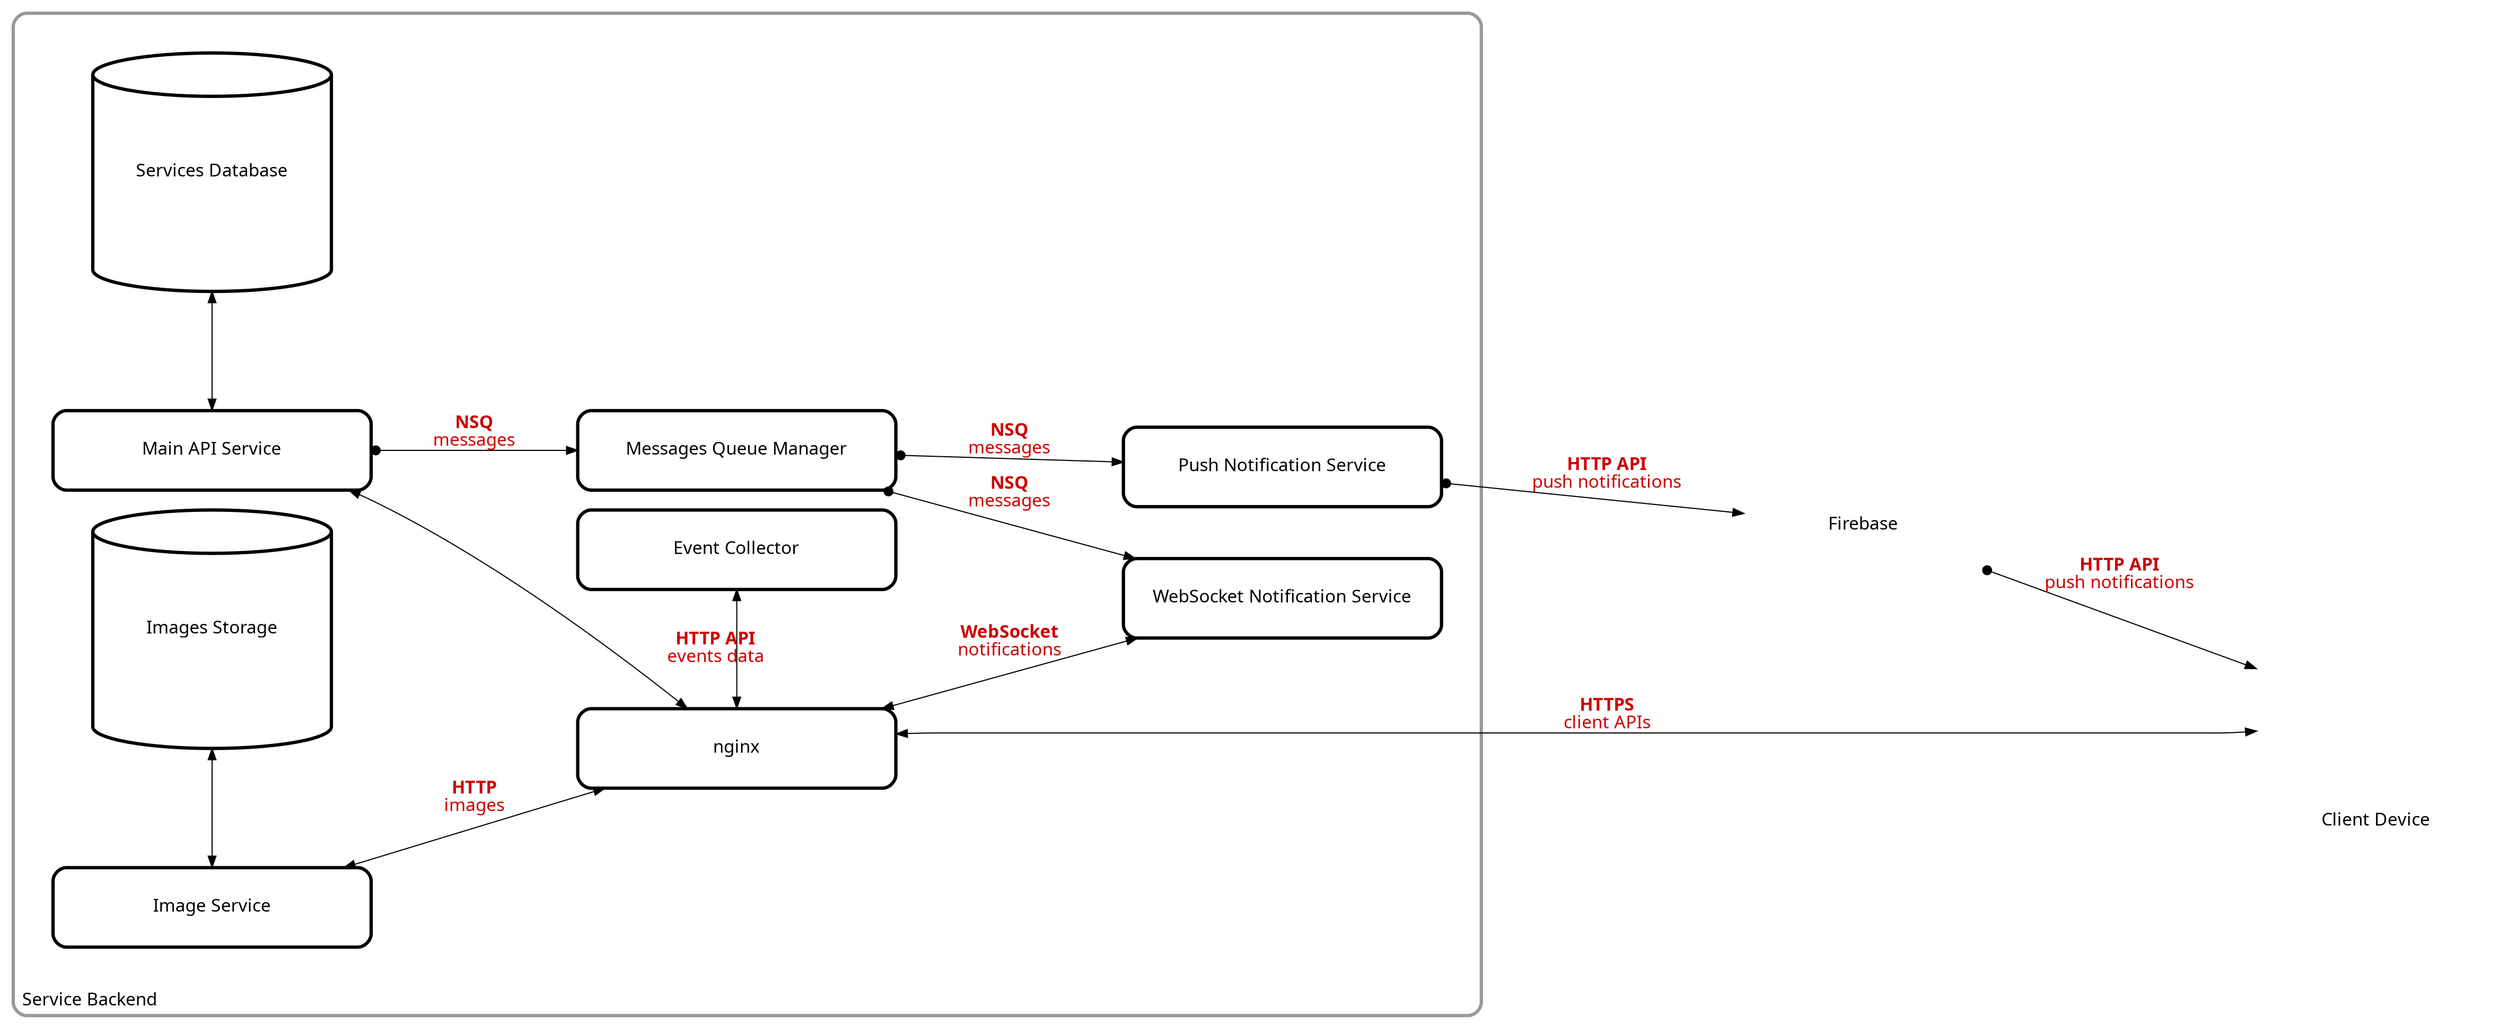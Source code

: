digraph {
graph [newrank = "true", rankdir = "LR", splines = "true", fontname = "PT Sans Caption", fontsize = "16"];
node [fixedsize = "true", fontname = "PT Sans Caption", fontsize = "16"];
edge [dir = "both", minlen = "3", fontname = "PT Sans Caption", fontsize = "16", fontcolor = "#cc0000"];
"services_db" [shape = "cylinder", width = "3", height = "3", penwidth = "3", label = "Services Database"];
"images_storage" [shape = "cylinder", width = "3", height = "3", penwidth = "3", label = "Images Storage"];
"collector" [shape = "box", width = "4", height = "1", style = "rounded", penwidth = "3", label = "Event Collector"];
"main_api_service" [shape = "box", width = "4", height = "1", style = "rounded", penwidth = "3", label = "Main API Service"];
"images_service" [shape = "box", width = "4", height = "1", style = "rounded", penwidth = "3", label = "Image Service"];
"push_service" [shape = "box", width = "4", height = "1", style = "rounded", penwidth = "3", label = "Push Notification Service"];
"queue_manager" [shape = "box", width = "4", height = "1", style = "rounded", penwidth = "3", label = "Messages Queue Manager"];
"ws_service" [shape = "box", width = "4", height = "1", style = "rounded", penwidth = "3", label = "WebSocket Notification Service"];
"nginx" [shape = "box", width = "4", height = "1", style = "rounded", penwidth = "3", label = "nginx"];
"firebase" [shape = "box", width = "3", height = "3", penwidth = "0", image = "./source/style_1/cloud.png", label = "Firebase"];
"client" [shape = "box", width = "3", height = "3", penwidth = "0", image = "./source/style_1/client_device.png", labelloc = "b", label = "Client Device"];
subgraph cluster_1 {
labelloc = "b";
labeljust = "l";
shape = "box";
penwidth = "3";
margin = "36";
color = "#999999";
style = "rounded";
label = "Service Backend";
"services_db";
"images_storage";
"collector";
"main_api_service";
"images_service";
"push_service";
"queue_manager";
"ws_service";
"nginx";
}
"nginx" -> "main_api_service";
"nginx" -> "collector" [label = <<b>HTTP API</b><br />events data>];
"nginx" -> "images_service" [label = <<b>HTTP</b><br />images>];
"nginx" -> "ws_service" [label = <<b>WebSocket</b><br />notifications>];
"main_api_service" -> "services_db";
"main_api_service" -> "queue_manager" [arrowtail = "dot", label = <<b>NSQ</b><br />messages>];
"images_service" -> "images_storage";
"queue_manager" -> "push_service" [arrowtail = "dot", label = <<b>NSQ</b><br />messages>];
"queue_manager" -> "ws_service" [arrowtail = "dot", label = <<b>NSQ</b><br />messages>];
"push_service" -> "firebase" [arrowtail = "dot", label = <<b>HTTP API</b><br />push notifications>];
"firebase" -> "client" [arrowtail = "dot", label = <<b>HTTP API</b><br />push notifications>];
"client" -> "nginx" [label = <<b>HTTPS</b><br />client APIs>];
subgraph {
rank = "same";
"services_db";
"main_api_service";
"images_service";
"images_storage";
}
subgraph {
rank = "same";
"queue_manager";
"collector";
"nginx";
}
subgraph {
rank = "same";
"push_service";
"ws_service";
}
subgraph {
rank = "same";
"firebase";
}
subgraph {
rank = "same";
"client";
}
}
